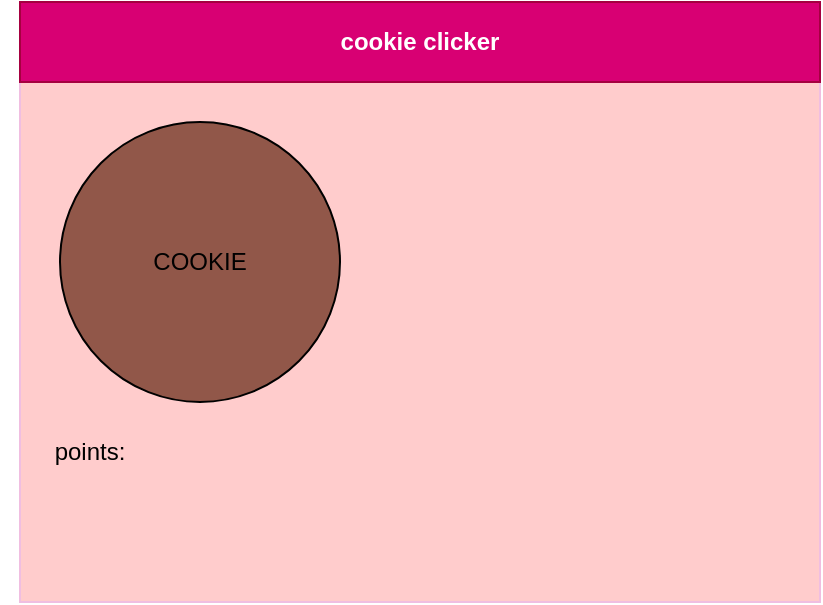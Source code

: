 <mxfile>
    <diagram id="pIaEtrtLPv3HG8r1JEND" name="Page-1">
        <mxGraphModel dx="520" dy="475" grid="1" gridSize="10" guides="1" tooltips="1" connect="1" arrows="1" fold="1" page="1" pageScale="1" pageWidth="850" pageHeight="1100" math="0" shadow="0">
            <root>
                <mxCell id="0"/>
                <mxCell id="1" parent="0"/>
                <mxCell id="2" value="" style="rounded=0;whiteSpace=wrap;html=1;strokeColor=#F0BEE1;fillColor=#FFCCCC;" parent="1" vertex="1">
                    <mxGeometry x="80" y="80" width="400" height="300" as="geometry"/>
                </mxCell>
                <mxCell id="3" value="cookie clicker" style="rounded=0;whiteSpace=wrap;html=1;fillColor=#d80073;fontColor=#ffffff;strokeColor=#A50040;fontStyle=1" parent="1" vertex="1">
                    <mxGeometry x="80" y="80" width="400" height="40" as="geometry"/>
                </mxCell>
                <mxCell id="7" value="COOKIE" style="ellipse;whiteSpace=wrap;html=1;aspect=fixed;strokeColor=#000000;fillColor=#915749;" parent="1" vertex="1">
                    <mxGeometry x="100" y="140" width="140" height="140" as="geometry"/>
                </mxCell>
                <mxCell id="9" value="points:" style="text;html=1;strokeColor=none;fillColor=none;align=center;verticalAlign=middle;whiteSpace=wrap;rounded=0;fontColor=#000000;" parent="1" vertex="1">
                    <mxGeometry x="70" y="290" width="90" height="30" as="geometry"/>
                </mxCell>
            </root>
        </mxGraphModel>
    </diagram>
</mxfile>